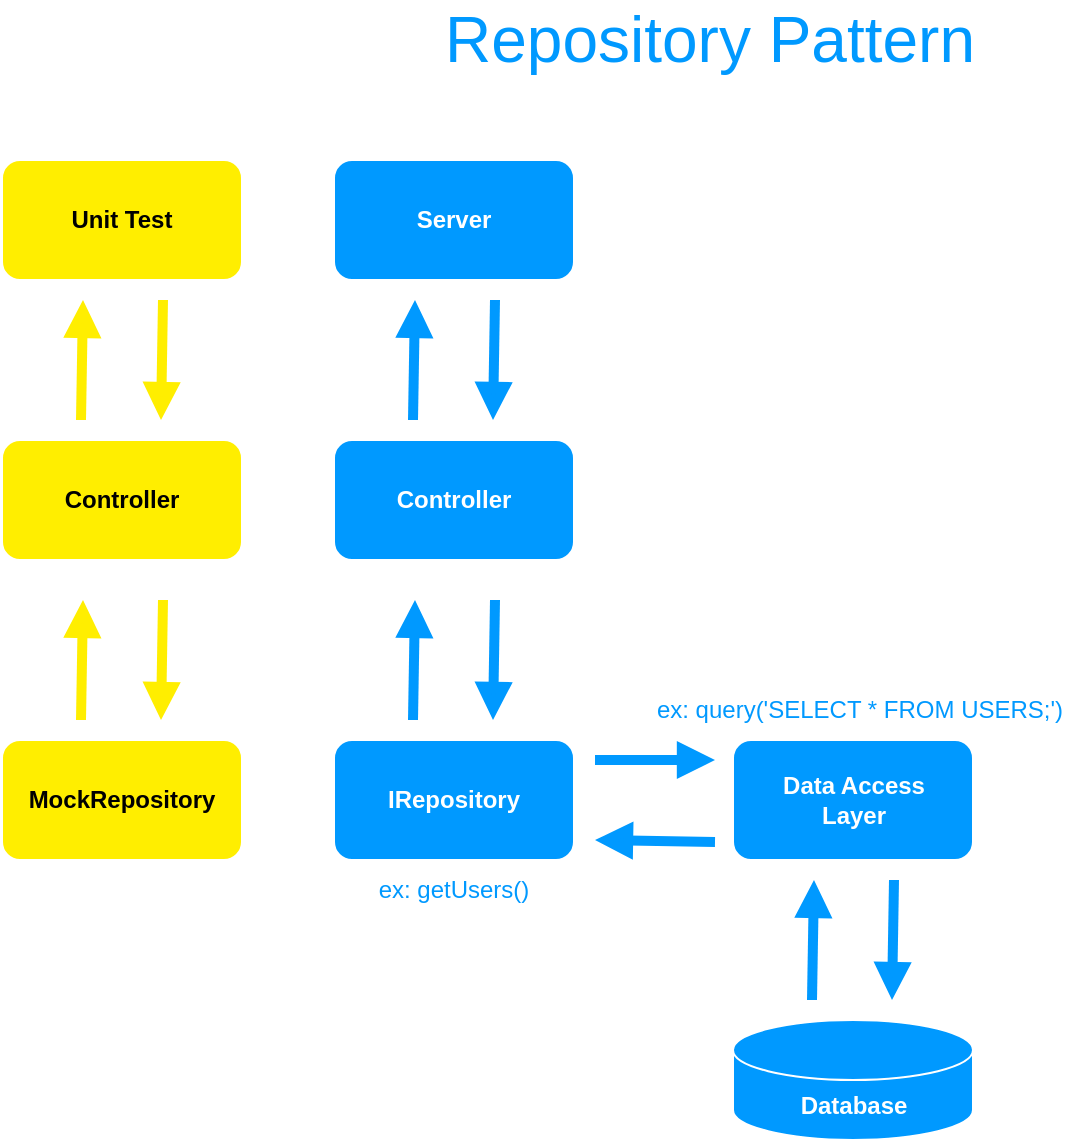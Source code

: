 <mxfile>
    <diagram name="Page-1" id="YMuiuauPwvMc00C-CMeA">
        <mxGraphModel dx="591" dy="602" grid="1" gridSize="10" guides="1" tooltips="1" connect="1" arrows="1" fold="1" page="1" pageScale="1" pageWidth="827" pageHeight="1169" math="0" shadow="0">
            <root>
                <mxCell id="0"/>
                <mxCell id="1" parent="0"/>
                <mxCell id="5" value="Data Access &lt;br&gt;Layer" style="rounded=1;whiteSpace=wrap;html=1;fillColor=#0099FF;strokeColor=#FFFFFF;fontColor=#ffffff;fontStyle=1" vertex="1" parent="1">
                    <mxGeometry x="425.5" y="410" width="120" height="60" as="geometry"/>
                </mxCell>
                <mxCell id="6" value="Database" style="shape=cylinder3;whiteSpace=wrap;html=1;boundedLbl=1;backgroundOutline=1;size=15;fillColor=#0099FF;strokeColor=#FFFFFF;fontStyle=1;fontColor=#FFFFFF;" vertex="1" parent="1">
                    <mxGeometry x="425.5" y="550" width="120" height="60" as="geometry"/>
                </mxCell>
                <mxCell id="10" value="IRepository" style="rounded=1;whiteSpace=wrap;html=1;fillColor=#0099FF;strokeColor=#FFFFFF;fontColor=#ffffff;fontStyle=1" vertex="1" parent="1">
                    <mxGeometry x="226" y="410" width="120" height="60" as="geometry"/>
                </mxCell>
                <mxCell id="11" value="Controller" style="rounded=1;whiteSpace=wrap;html=1;fillColor=#0099FF;strokeColor=#FFFFFF;fontColor=#ffffff;fontStyle=1" vertex="1" parent="1">
                    <mxGeometry x="226" y="260" width="120" height="60" as="geometry"/>
                </mxCell>
                <mxCell id="12" value="Server" style="rounded=1;whiteSpace=wrap;html=1;fillColor=#0099FF;strokeColor=#FFFFFF;fontColor=#ffffff;fontStyle=1" vertex="1" parent="1">
                    <mxGeometry x="226" y="120" width="120" height="60" as="geometry"/>
                </mxCell>
                <mxCell id="20" value="Repository Pattern" style="text;html=1;strokeColor=none;fillColor=none;align=center;verticalAlign=middle;whiteSpace=wrap;rounded=0;fontColor=#0099FF;fontSize=32;" vertex="1" parent="1">
                    <mxGeometry x="271" y="40" width="286" height="40" as="geometry"/>
                </mxCell>
                <mxCell id="21" value="&lt;h1 style=&quot;font-size: 12px;&quot;&gt;&lt;span style=&quot;font-weight: normal;&quot;&gt;ex: getUsers()&lt;/span&gt;&lt;/h1&gt;" style="text;html=1;strokeColor=none;fillColor=none;spacing=5;spacingTop=-20;whiteSpace=wrap;overflow=hidden;rounded=0;fontSize=32;fontColor=#0099FF;align=center;verticalAlign=top;fontStyle=0" vertex="1" parent="1">
                    <mxGeometry x="226" y="480" width="119.5" height="20" as="geometry"/>
                </mxCell>
                <mxCell id="22" value="&lt;h1 style=&quot;font-size: 12px;&quot;&gt;&lt;span style=&quot;font-weight: normal;&quot;&gt;ex: query('SELECT * FROM USERS;')&lt;/span&gt;&lt;/h1&gt;" style="text;html=1;strokeColor=none;fillColor=none;spacing=5;spacingTop=-20;whiteSpace=wrap;overflow=hidden;rounded=0;fontSize=32;fontColor=#0099FF;align=center;" vertex="1" parent="1">
                    <mxGeometry x="375.5" y="390" width="226" height="20" as="geometry"/>
                </mxCell>
                <mxCell id="31" value="" style="group" vertex="1" connectable="0" parent="1">
                    <mxGeometry x="265.5" y="190" width="41" height="60" as="geometry"/>
                </mxCell>
                <mxCell id="17" value="" style="endArrow=block;html=1;strokeColor=#0099FF;strokeWidth=5;endFill=1;" edge="1" parent="31">
                    <mxGeometry width="50" height="50" relative="1" as="geometry">
                        <mxPoint y="60" as="sourcePoint"/>
                        <mxPoint x="1" as="targetPoint"/>
                    </mxGeometry>
                </mxCell>
                <mxCell id="30" value="" style="endArrow=block;html=1;strokeColor=#0099FF;strokeWidth=5;endFill=1;" edge="1" parent="31">
                    <mxGeometry width="50" height="50" relative="1" as="geometry">
                        <mxPoint x="41" as="sourcePoint"/>
                        <mxPoint x="40" y="60" as="targetPoint"/>
                    </mxGeometry>
                </mxCell>
                <mxCell id="32" value="" style="group" vertex="1" connectable="0" parent="1">
                    <mxGeometry x="265.5" y="340" width="41" height="60" as="geometry"/>
                </mxCell>
                <mxCell id="33" value="" style="endArrow=block;html=1;strokeColor=#0099FF;strokeWidth=5;endFill=1;" edge="1" parent="32">
                    <mxGeometry width="50" height="50" relative="1" as="geometry">
                        <mxPoint y="60" as="sourcePoint"/>
                        <mxPoint x="1" as="targetPoint"/>
                    </mxGeometry>
                </mxCell>
                <mxCell id="34" value="" style="endArrow=block;html=1;strokeColor=#0099FF;strokeWidth=5;endFill=1;" edge="1" parent="32">
                    <mxGeometry width="50" height="50" relative="1" as="geometry">
                        <mxPoint x="41" as="sourcePoint"/>
                        <mxPoint x="40" y="60" as="targetPoint"/>
                    </mxGeometry>
                </mxCell>
                <mxCell id="35" value="" style="group;rotation=90;" vertex="1" connectable="0" parent="1">
                    <mxGeometry x="365.5" y="410" width="41" height="60" as="geometry"/>
                </mxCell>
                <mxCell id="36" value="" style="endArrow=block;html=1;strokeColor=#0099FF;strokeWidth=5;endFill=1;" edge="1" parent="35">
                    <mxGeometry width="50" height="50" relative="1" as="geometry">
                        <mxPoint x="-9" y="10" as="sourcePoint"/>
                        <mxPoint x="51" y="10" as="targetPoint"/>
                    </mxGeometry>
                </mxCell>
                <mxCell id="37" value="" style="endArrow=block;html=1;strokeColor=#0099FF;strokeWidth=5;endFill=1;" edge="1" parent="35">
                    <mxGeometry width="50" height="50" relative="1" as="geometry">
                        <mxPoint x="51" y="51" as="sourcePoint"/>
                        <mxPoint x="-9" y="50" as="targetPoint"/>
                    </mxGeometry>
                </mxCell>
                <mxCell id="38" value="" style="group" vertex="1" connectable="0" parent="1">
                    <mxGeometry x="465" y="480" width="41" height="60" as="geometry"/>
                </mxCell>
                <mxCell id="39" value="" style="endArrow=block;html=1;strokeColor=#0099FF;strokeWidth=5;endFill=1;" edge="1" parent="38">
                    <mxGeometry width="50" height="50" relative="1" as="geometry">
                        <mxPoint y="60" as="sourcePoint"/>
                        <mxPoint x="1" as="targetPoint"/>
                    </mxGeometry>
                </mxCell>
                <mxCell id="40" value="" style="endArrow=block;html=1;strokeColor=#0099FF;strokeWidth=5;endFill=1;" edge="1" parent="38">
                    <mxGeometry width="50" height="50" relative="1" as="geometry">
                        <mxPoint x="41" as="sourcePoint"/>
                        <mxPoint x="40" y="60" as="targetPoint"/>
                    </mxGeometry>
                </mxCell>
                <mxCell id="41" value="MockRepository" style="rounded=1;whiteSpace=wrap;html=1;fillColor=#FFEE00;strokeColor=#FFFFFF;fontColor=#000000;fontStyle=1" vertex="1" parent="1">
                    <mxGeometry x="60" y="410" width="120" height="60" as="geometry"/>
                </mxCell>
                <mxCell id="42" value="Unit Test" style="rounded=1;whiteSpace=wrap;html=1;fillColor=#FFEE00;strokeColor=#FFFFFF;fontColor=#000000;fontStyle=1" vertex="1" parent="1">
                    <mxGeometry x="60" y="120" width="120" height="60" as="geometry"/>
                </mxCell>
                <mxCell id="43" value="Controller" style="rounded=1;whiteSpace=wrap;html=1;fillColor=#FFEE00;strokeColor=#FFFFFF;fontColor=#000000;fontStyle=1" vertex="1" parent="1">
                    <mxGeometry x="60" y="260" width="120" height="60" as="geometry"/>
                </mxCell>
                <mxCell id="50" value="" style="group" vertex="1" connectable="0" parent="1">
                    <mxGeometry x="99.5" y="190" width="41" height="60" as="geometry"/>
                </mxCell>
                <mxCell id="45" value="" style="endArrow=block;html=1;strokeColor=#FFEE00;strokeWidth=5;endFill=1;" edge="1" parent="50">
                    <mxGeometry width="50" height="50" relative="1" as="geometry">
                        <mxPoint y="60" as="sourcePoint"/>
                        <mxPoint x="1" as="targetPoint"/>
                    </mxGeometry>
                </mxCell>
                <mxCell id="46" value="" style="endArrow=block;html=1;strokeColor=#FFEE00;strokeWidth=5;endFill=1;" edge="1" parent="50">
                    <mxGeometry width="50" height="50" relative="1" as="geometry">
                        <mxPoint x="41" as="sourcePoint"/>
                        <mxPoint x="40" y="60" as="targetPoint"/>
                    </mxGeometry>
                </mxCell>
                <mxCell id="51" value="" style="group" vertex="1" connectable="0" parent="1">
                    <mxGeometry x="99.5" y="340" width="41" height="60" as="geometry"/>
                </mxCell>
                <mxCell id="48" value="" style="endArrow=block;html=1;strokeColor=#FFEE00;strokeWidth=5;endFill=1;" edge="1" parent="51">
                    <mxGeometry width="50" height="50" relative="1" as="geometry">
                        <mxPoint y="60" as="sourcePoint"/>
                        <mxPoint x="1" as="targetPoint"/>
                    </mxGeometry>
                </mxCell>
                <mxCell id="49" value="" style="endArrow=block;html=1;strokeColor=#FFEE00;strokeWidth=5;endFill=1;" edge="1" parent="51">
                    <mxGeometry width="50" height="50" relative="1" as="geometry">
                        <mxPoint x="41" as="sourcePoint"/>
                        <mxPoint x="40" y="60" as="targetPoint"/>
                    </mxGeometry>
                </mxCell>
            </root>
        </mxGraphModel>
    </diagram>
</mxfile>